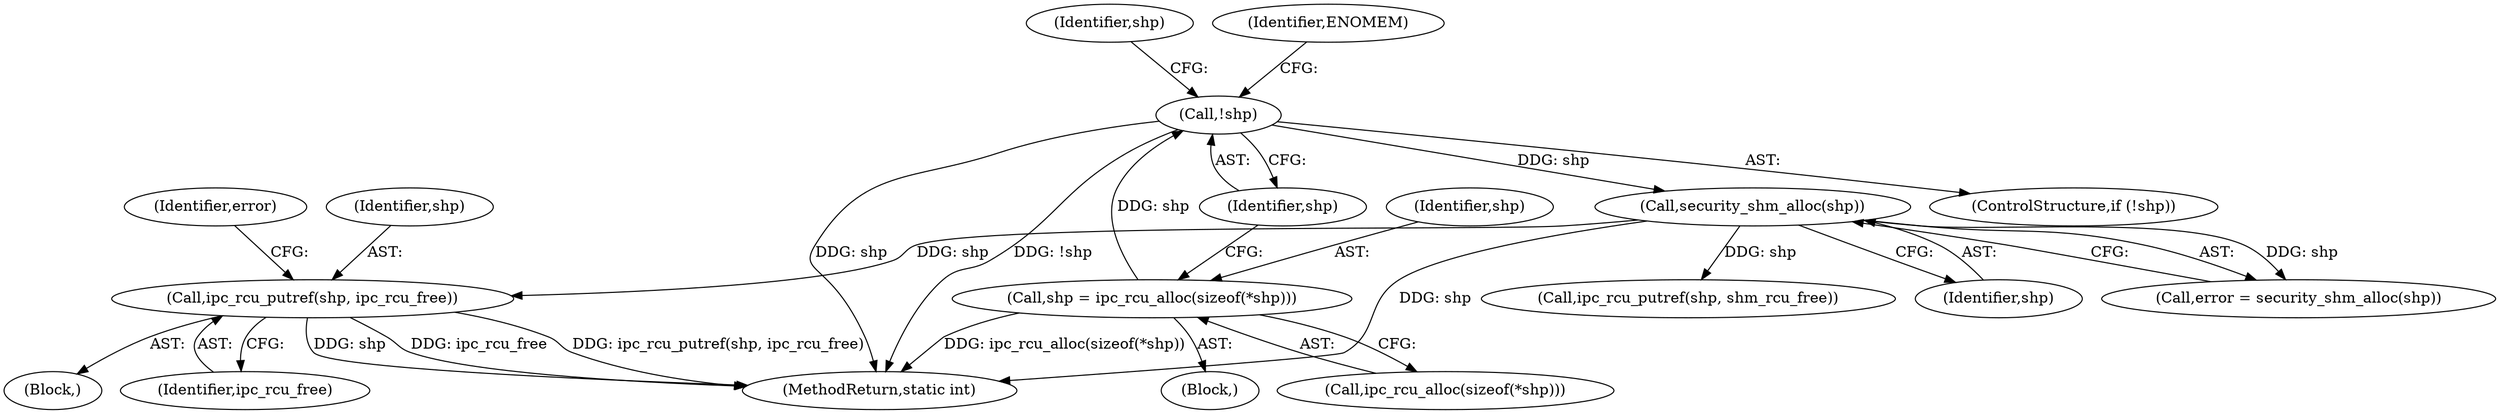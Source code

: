 digraph "0_linux_b9a532277938798b53178d5a66af6e2915cb27cf_0@pointer" {
"1000238" [label="(Call,ipc_rcu_putref(shp, ipc_rcu_free))"];
"1000233" [label="(Call,security_shm_alloc(shp))"];
"1000198" [label="(Call,!shp)"];
"1000191" [label="(Call,shp = ipc_rcu_alloc(sizeof(*shp)))"];
"1000206" [label="(Identifier,shp)"];
"1000199" [label="(Identifier,shp)"];
"1000240" [label="(Identifier,ipc_rcu_free)"];
"1000237" [label="(Block,)"];
"1000231" [label="(Call,error = security_shm_alloc(shp))"];
"1000106" [label="(Block,)"];
"1000193" [label="(Call,ipc_rcu_alloc(sizeof(*shp)))"];
"1000238" [label="(Call,ipc_rcu_putref(shp, ipc_rcu_free))"];
"1000192" [label="(Identifier,shp)"];
"1000242" [label="(Identifier,error)"];
"1000451" [label="(Call,ipc_rcu_putref(shp, shm_rcu_free))"];
"1000456" [label="(MethodReturn,static int)"];
"1000234" [label="(Identifier,shp)"];
"1000239" [label="(Identifier,shp)"];
"1000233" [label="(Call,security_shm_alloc(shp))"];
"1000198" [label="(Call,!shp)"];
"1000197" [label="(ControlStructure,if (!shp))"];
"1000202" [label="(Identifier,ENOMEM)"];
"1000191" [label="(Call,shp = ipc_rcu_alloc(sizeof(*shp)))"];
"1000238" -> "1000237"  [label="AST: "];
"1000238" -> "1000240"  [label="CFG: "];
"1000239" -> "1000238"  [label="AST: "];
"1000240" -> "1000238"  [label="AST: "];
"1000242" -> "1000238"  [label="CFG: "];
"1000238" -> "1000456"  [label="DDG: shp"];
"1000238" -> "1000456"  [label="DDG: ipc_rcu_free"];
"1000238" -> "1000456"  [label="DDG: ipc_rcu_putref(shp, ipc_rcu_free)"];
"1000233" -> "1000238"  [label="DDG: shp"];
"1000233" -> "1000231"  [label="AST: "];
"1000233" -> "1000234"  [label="CFG: "];
"1000234" -> "1000233"  [label="AST: "];
"1000231" -> "1000233"  [label="CFG: "];
"1000233" -> "1000456"  [label="DDG: shp"];
"1000233" -> "1000231"  [label="DDG: shp"];
"1000198" -> "1000233"  [label="DDG: shp"];
"1000233" -> "1000451"  [label="DDG: shp"];
"1000198" -> "1000197"  [label="AST: "];
"1000198" -> "1000199"  [label="CFG: "];
"1000199" -> "1000198"  [label="AST: "];
"1000202" -> "1000198"  [label="CFG: "];
"1000206" -> "1000198"  [label="CFG: "];
"1000198" -> "1000456"  [label="DDG: shp"];
"1000198" -> "1000456"  [label="DDG: !shp"];
"1000191" -> "1000198"  [label="DDG: shp"];
"1000191" -> "1000106"  [label="AST: "];
"1000191" -> "1000193"  [label="CFG: "];
"1000192" -> "1000191"  [label="AST: "];
"1000193" -> "1000191"  [label="AST: "];
"1000199" -> "1000191"  [label="CFG: "];
"1000191" -> "1000456"  [label="DDG: ipc_rcu_alloc(sizeof(*shp))"];
}
